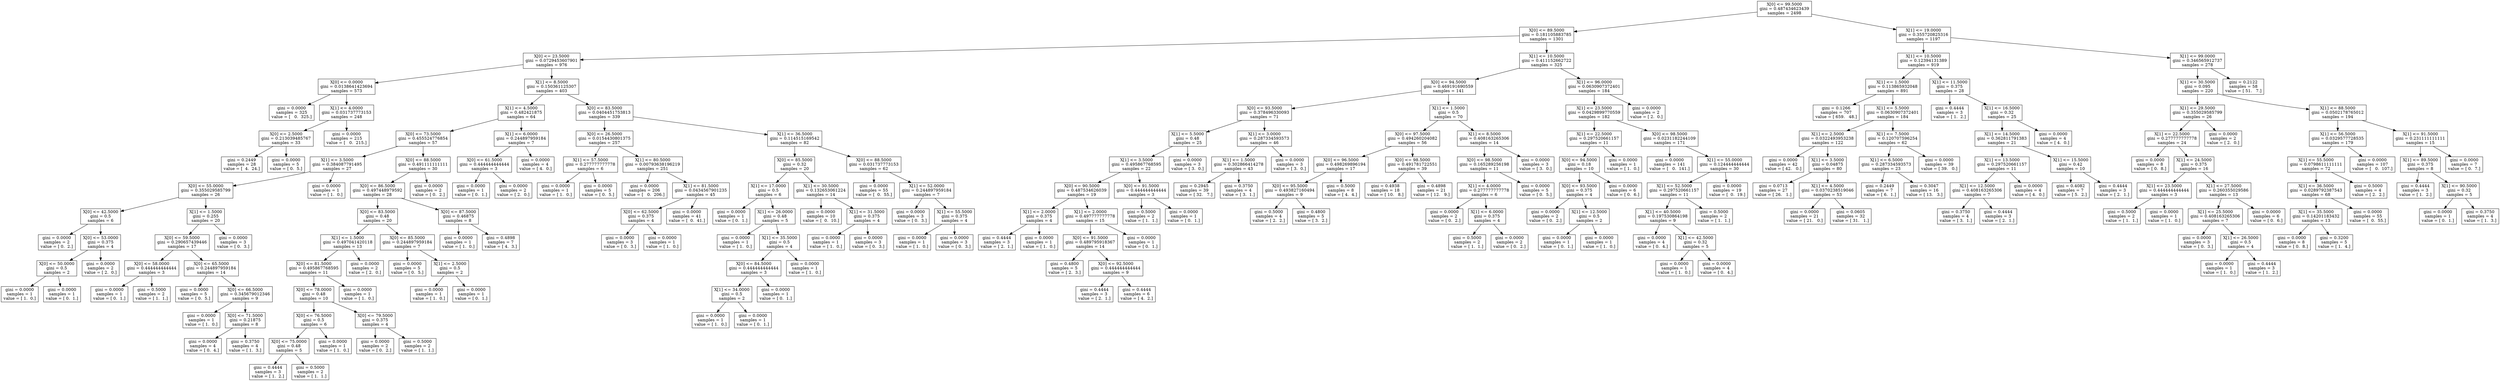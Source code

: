 digraph Tree {
0 [label="X[0] <= 99.5000\ngini = 0.487434623439\nsamples = 2498", shape="box"] ;
1 [label="X[0] <= 89.5000\ngini = 0.181105883785\nsamples = 1301", shape="box"] ;
0 -> 1 ;
2 [label="X[0] <= 23.5000\ngini = 0.0729453607901\nsamples = 976", shape="box"] ;
1 -> 2 ;
3 [label="X[0] <= 0.0000\ngini = 0.0138641423694\nsamples = 573", shape="box"] ;
2 -> 3 ;
4 [label="gini = 0.0000\nsamples = 325\nvalue = [   0.  325.]", shape="box"] ;
3 -> 4 ;
5 [label="X[1] <= 4.0000\ngini = 0.031737773153\nsamples = 248", shape="box"] ;
3 -> 5 ;
6 [label="X[0] <= 2.5000\ngini = 0.213039485767\nsamples = 33", shape="box"] ;
5 -> 6 ;
7 [label="gini = 0.2449\nsamples = 28\nvalue = [  4.  24.]", shape="box"] ;
6 -> 7 ;
8 [label="gini = 0.0000\nsamples = 5\nvalue = [ 0.  5.]", shape="box"] ;
6 -> 8 ;
9 [label="gini = 0.0000\nsamples = 215\nvalue = [   0.  215.]", shape="box"] ;
5 -> 9 ;
10 [label="X[1] <= 8.5000\ngini = 0.150361125307\nsamples = 403", shape="box"] ;
2 -> 10 ;
11 [label="X[1] <= 4.5000\ngini = 0.482421875\nsamples = 64", shape="box"] ;
10 -> 11 ;
12 [label="X[0] <= 73.5000\ngini = 0.455524776854\nsamples = 57", shape="box"] ;
11 -> 12 ;
13 [label="X[1] <= 3.5000\ngini = 0.384087791495\nsamples = 27", shape="box"] ;
12 -> 13 ;
14 [label="X[0] <= 55.0000\ngini = 0.355029585799\nsamples = 26", shape="box"] ;
13 -> 14 ;
15 [label="X[0] <= 42.5000\ngini = 0.5\nsamples = 6", shape="box"] ;
14 -> 15 ;
16 [label="gini = 0.0000\nsamples = 2\nvalue = [ 0.  2.]", shape="box"] ;
15 -> 16 ;
17 [label="X[0] <= 53.0000\ngini = 0.375\nsamples = 4", shape="box"] ;
15 -> 17 ;
18 [label="X[0] <= 50.0000\ngini = 0.5\nsamples = 2", shape="box"] ;
17 -> 18 ;
19 [label="gini = 0.0000\nsamples = 1\nvalue = [ 1.  0.]", shape="box"] ;
18 -> 19 ;
20 [label="gini = 0.0000\nsamples = 1\nvalue = [ 0.  1.]", shape="box"] ;
18 -> 20 ;
21 [label="gini = 0.0000\nsamples = 2\nvalue = [ 2.  0.]", shape="box"] ;
17 -> 21 ;
22 [label="X[1] <= 1.5000\ngini = 0.255\nsamples = 20", shape="box"] ;
14 -> 22 ;
23 [label="X[0] <= 59.5000\ngini = 0.290657439446\nsamples = 17", shape="box"] ;
22 -> 23 ;
24 [label="X[0] <= 58.0000\ngini = 0.444444444444\nsamples = 3", shape="box"] ;
23 -> 24 ;
25 [label="gini = 0.0000\nsamples = 1\nvalue = [ 0.  1.]", shape="box"] ;
24 -> 25 ;
26 [label="gini = 0.5000\nsamples = 2\nvalue = [ 1.  1.]", shape="box"] ;
24 -> 26 ;
27 [label="X[0] <= 65.5000\ngini = 0.244897959184\nsamples = 14", shape="box"] ;
23 -> 27 ;
28 [label="gini = 0.0000\nsamples = 5\nvalue = [ 0.  5.]", shape="box"] ;
27 -> 28 ;
29 [label="X[0] <= 66.5000\ngini = 0.345679012346\nsamples = 9", shape="box"] ;
27 -> 29 ;
30 [label="gini = 0.0000\nsamples = 1\nvalue = [ 1.  0.]", shape="box"] ;
29 -> 30 ;
31 [label="X[0] <= 71.5000\ngini = 0.21875\nsamples = 8", shape="box"] ;
29 -> 31 ;
32 [label="gini = 0.0000\nsamples = 4\nvalue = [ 0.  4.]", shape="box"] ;
31 -> 32 ;
33 [label="gini = 0.3750\nsamples = 4\nvalue = [ 1.  3.]", shape="box"] ;
31 -> 33 ;
34 [label="gini = 0.0000\nsamples = 3\nvalue = [ 0.  3.]", shape="box"] ;
22 -> 34 ;
35 [label="gini = 0.0000\nsamples = 1\nvalue = [ 1.  0.]", shape="box"] ;
13 -> 35 ;
36 [label="X[0] <= 88.5000\ngini = 0.491111111111\nsamples = 30", shape="box"] ;
12 -> 36 ;
37 [label="X[0] <= 86.5000\ngini = 0.497448979592\nsamples = 28", shape="box"] ;
36 -> 37 ;
38 [label="X[0] <= 83.5000\ngini = 0.48\nsamples = 20", shape="box"] ;
37 -> 38 ;
39 [label="X[1] <= 1.5000\ngini = 0.497041420118\nsamples = 13", shape="box"] ;
38 -> 39 ;
40 [label="X[0] <= 81.5000\ngini = 0.495867768595\nsamples = 11", shape="box"] ;
39 -> 40 ;
41 [label="X[0] <= 78.0000\ngini = 0.48\nsamples = 10", shape="box"] ;
40 -> 41 ;
42 [label="X[0] <= 76.5000\ngini = 0.5\nsamples = 6", shape="box"] ;
41 -> 42 ;
43 [label="X[0] <= 75.0000\ngini = 0.48\nsamples = 5", shape="box"] ;
42 -> 43 ;
44 [label="gini = 0.4444\nsamples = 3\nvalue = [ 1.  2.]", shape="box"] ;
43 -> 44 ;
45 [label="gini = 0.5000\nsamples = 2\nvalue = [ 1.  1.]", shape="box"] ;
43 -> 45 ;
46 [label="gini = 0.0000\nsamples = 1\nvalue = [ 1.  0.]", shape="box"] ;
42 -> 46 ;
47 [label="X[0] <= 79.5000\ngini = 0.375\nsamples = 4", shape="box"] ;
41 -> 47 ;
48 [label="gini = 0.0000\nsamples = 2\nvalue = [ 0.  2.]", shape="box"] ;
47 -> 48 ;
49 [label="gini = 0.5000\nsamples = 2\nvalue = [ 1.  1.]", shape="box"] ;
47 -> 49 ;
50 [label="gini = 0.0000\nsamples = 1\nvalue = [ 1.  0.]", shape="box"] ;
40 -> 50 ;
51 [label="gini = 0.0000\nsamples = 2\nvalue = [ 2.  0.]", shape="box"] ;
39 -> 51 ;
52 [label="X[0] <= 85.5000\ngini = 0.244897959184\nsamples = 7", shape="box"] ;
38 -> 52 ;
53 [label="gini = 0.0000\nsamples = 5\nvalue = [ 0.  5.]", shape="box"] ;
52 -> 53 ;
54 [label="X[1] <= 2.5000\ngini = 0.5\nsamples = 2", shape="box"] ;
52 -> 54 ;
55 [label="gini = 0.0000\nsamples = 1\nvalue = [ 1.  0.]", shape="box"] ;
54 -> 55 ;
56 [label="gini = 0.0000\nsamples = 1\nvalue = [ 0.  1.]", shape="box"] ;
54 -> 56 ;
57 [label="X[0] <= 87.5000\ngini = 0.46875\nsamples = 8", shape="box"] ;
37 -> 57 ;
58 [label="gini = 0.0000\nsamples = 1\nvalue = [ 1.  0.]", shape="box"] ;
57 -> 58 ;
59 [label="gini = 0.4898\nsamples = 7\nvalue = [ 4.  3.]", shape="box"] ;
57 -> 59 ;
60 [label="gini = 0.0000\nsamples = 2\nvalue = [ 0.  2.]", shape="box"] ;
36 -> 60 ;
61 [label="X[1] <= 6.0000\ngini = 0.244897959184\nsamples = 7", shape="box"] ;
11 -> 61 ;
62 [label="X[0] <= 61.5000\ngini = 0.444444444444\nsamples = 3", shape="box"] ;
61 -> 62 ;
63 [label="gini = 0.0000\nsamples = 1\nvalue = [ 0.  1.]", shape="box"] ;
62 -> 63 ;
64 [label="gini = 0.0000\nsamples = 2\nvalue = [ 2.  0.]", shape="box"] ;
62 -> 64 ;
65 [label="gini = 0.0000\nsamples = 4\nvalue = [ 4.  0.]", shape="box"] ;
61 -> 65 ;
66 [label="X[0] <= 83.5000\ngini = 0.0404451753813\nsamples = 339", shape="box"] ;
10 -> 66 ;
67 [label="X[0] <= 26.5000\ngini = 0.0154430801375\nsamples = 257", shape="box"] ;
66 -> 67 ;
68 [label="X[1] <= 57.5000\ngini = 0.277777777778\nsamples = 6", shape="box"] ;
67 -> 68 ;
69 [label="gini = 0.0000\nsamples = 1\nvalue = [ 1.  0.]", shape="box"] ;
68 -> 69 ;
70 [label="gini = 0.0000\nsamples = 5\nvalue = [ 0.  5.]", shape="box"] ;
68 -> 70 ;
71 [label="X[1] <= 80.5000\ngini = 0.00793638196219\nsamples = 251", shape="box"] ;
67 -> 71 ;
72 [label="gini = 0.0000\nsamples = 206\nvalue = [   0.  206.]", shape="box"] ;
71 -> 72 ;
73 [label="X[1] <= 81.5000\ngini = 0.0434567901235\nsamples = 45", shape="box"] ;
71 -> 73 ;
74 [label="X[0] <= 62.5000\ngini = 0.375\nsamples = 4", shape="box"] ;
73 -> 74 ;
75 [label="gini = 0.0000\nsamples = 3\nvalue = [ 0.  3.]", shape="box"] ;
74 -> 75 ;
76 [label="gini = 0.0000\nsamples = 1\nvalue = [ 1.  0.]", shape="box"] ;
74 -> 76 ;
77 [label="gini = 0.0000\nsamples = 41\nvalue = [  0.  41.]", shape="box"] ;
73 -> 77 ;
78 [label="X[1] <= 36.5000\ngini = 0.114515169542\nsamples = 82", shape="box"] ;
66 -> 78 ;
79 [label="X[0] <= 85.5000\ngini = 0.32\nsamples = 20", shape="box"] ;
78 -> 79 ;
80 [label="X[1] <= 17.0000\ngini = 0.5\nsamples = 6", shape="box"] ;
79 -> 80 ;
81 [label="gini = 0.0000\nsamples = 1\nvalue = [ 0.  1.]", shape="box"] ;
80 -> 81 ;
82 [label="X[1] <= 26.0000\ngini = 0.48\nsamples = 5", shape="box"] ;
80 -> 82 ;
83 [label="gini = 0.0000\nsamples = 1\nvalue = [ 1.  0.]", shape="box"] ;
82 -> 83 ;
84 [label="X[1] <= 35.5000\ngini = 0.5\nsamples = 4", shape="box"] ;
82 -> 84 ;
85 [label="X[0] <= 84.5000\ngini = 0.444444444444\nsamples = 3", shape="box"] ;
84 -> 85 ;
86 [label="X[1] <= 34.0000\ngini = 0.5\nsamples = 2", shape="box"] ;
85 -> 86 ;
87 [label="gini = 0.0000\nsamples = 1\nvalue = [ 1.  0.]", shape="box"] ;
86 -> 87 ;
88 [label="gini = 0.0000\nsamples = 1\nvalue = [ 0.  1.]", shape="box"] ;
86 -> 88 ;
89 [label="gini = 0.0000\nsamples = 1\nvalue = [ 0.  1.]", shape="box"] ;
85 -> 89 ;
90 [label="gini = 0.0000\nsamples = 1\nvalue = [ 1.  0.]", shape="box"] ;
84 -> 90 ;
91 [label="X[1] <= 30.5000\ngini = 0.132653061224\nsamples = 14", shape="box"] ;
79 -> 91 ;
92 [label="gini = 0.0000\nsamples = 10\nvalue = [  0.  10.]", shape="box"] ;
91 -> 92 ;
93 [label="X[1] <= 31.5000\ngini = 0.375\nsamples = 4", shape="box"] ;
91 -> 93 ;
94 [label="gini = 0.0000\nsamples = 1\nvalue = [ 1.  0.]", shape="box"] ;
93 -> 94 ;
95 [label="gini = 0.0000\nsamples = 3\nvalue = [ 0.  3.]", shape="box"] ;
93 -> 95 ;
96 [label="X[0] <= 88.5000\ngini = 0.031737773153\nsamples = 62", shape="box"] ;
78 -> 96 ;
97 [label="gini = 0.0000\nsamples = 55\nvalue = [  0.  55.]", shape="box"] ;
96 -> 97 ;
98 [label="X[1] <= 52.0000\ngini = 0.244897959184\nsamples = 7", shape="box"] ;
96 -> 98 ;
99 [label="gini = 0.0000\nsamples = 3\nvalue = [ 0.  3.]", shape="box"] ;
98 -> 99 ;
100 [label="X[1] <= 55.5000\ngini = 0.375\nsamples = 4", shape="box"] ;
98 -> 100 ;
101 [label="gini = 0.0000\nsamples = 1\nvalue = [ 1.  0.]", shape="box"] ;
100 -> 101 ;
102 [label="gini = 0.0000\nsamples = 3\nvalue = [ 0.  3.]", shape="box"] ;
100 -> 102 ;
103 [label="X[1] <= 10.5000\ngini = 0.411152662722\nsamples = 325", shape="box"] ;
1 -> 103 ;
104 [label="X[0] <= 94.5000\ngini = 0.469191690559\nsamples = 141", shape="box"] ;
103 -> 104 ;
105 [label="X[0] <= 93.5000\ngini = 0.378496330093\nsamples = 71", shape="box"] ;
104 -> 105 ;
106 [label="X[1] <= 5.5000\ngini = 0.48\nsamples = 25", shape="box"] ;
105 -> 106 ;
107 [label="X[1] <= 3.5000\ngini = 0.495867768595\nsamples = 22", shape="box"] ;
106 -> 107 ;
108 [label="X[0] <= 90.5000\ngini = 0.487534626039\nsamples = 19", shape="box"] ;
107 -> 108 ;
109 [label="X[1] <= 2.0000\ngini = 0.375\nsamples = 4", shape="box"] ;
108 -> 109 ;
110 [label="gini = 0.4444\nsamples = 3\nvalue = [ 2.  1.]", shape="box"] ;
109 -> 110 ;
111 [label="gini = 0.0000\nsamples = 1\nvalue = [ 1.  0.]", shape="box"] ;
109 -> 111 ;
112 [label="X[1] <= 2.0000\ngini = 0.497777777778\nsamples = 15", shape="box"] ;
108 -> 112 ;
113 [label="X[0] <= 91.5000\ngini = 0.489795918367\nsamples = 14", shape="box"] ;
112 -> 113 ;
114 [label="gini = 0.4800\nsamples = 5\nvalue = [ 2.  3.]", shape="box"] ;
113 -> 114 ;
115 [label="X[0] <= 92.5000\ngini = 0.444444444444\nsamples = 9", shape="box"] ;
113 -> 115 ;
116 [label="gini = 0.4444\nsamples = 3\nvalue = [ 2.  1.]", shape="box"] ;
115 -> 116 ;
117 [label="gini = 0.4444\nsamples = 6\nvalue = [ 4.  2.]", shape="box"] ;
115 -> 117 ;
118 [label="gini = 0.0000\nsamples = 1\nvalue = [ 0.  1.]", shape="box"] ;
112 -> 118 ;
119 [label="X[0] <= 91.5000\ngini = 0.444444444444\nsamples = 3", shape="box"] ;
107 -> 119 ;
120 [label="gini = 0.5000\nsamples = 2\nvalue = [ 1.  1.]", shape="box"] ;
119 -> 120 ;
121 [label="gini = 0.0000\nsamples = 1\nvalue = [ 0.  1.]", shape="box"] ;
119 -> 121 ;
122 [label="gini = 0.0000\nsamples = 3\nvalue = [ 3.  0.]", shape="box"] ;
106 -> 122 ;
123 [label="X[1] <= 3.0000\ngini = 0.287334593573\nsamples = 46", shape="box"] ;
105 -> 123 ;
124 [label="X[1] <= 1.5000\ngini = 0.302866414278\nsamples = 43", shape="box"] ;
123 -> 124 ;
125 [label="gini = 0.2945\nsamples = 39\nvalue = [ 32.   7.]", shape="box"] ;
124 -> 125 ;
126 [label="gini = 0.3750\nsamples = 4\nvalue = [ 3.  1.]", shape="box"] ;
124 -> 126 ;
127 [label="gini = 0.0000\nsamples = 3\nvalue = [ 3.  0.]", shape="box"] ;
123 -> 127 ;
128 [label="X[1] <= 1.5000\ngini = 0.5\nsamples = 70", shape="box"] ;
104 -> 128 ;
129 [label="X[0] <= 97.5000\ngini = 0.494260204082\nsamples = 56", shape="box"] ;
128 -> 129 ;
130 [label="X[0] <= 96.5000\ngini = 0.498269896194\nsamples = 17", shape="box"] ;
129 -> 130 ;
131 [label="X[0] <= 95.5000\ngini = 0.493827160494\nsamples = 9", shape="box"] ;
130 -> 131 ;
132 [label="gini = 0.5000\nsamples = 4\nvalue = [ 2.  2.]", shape="box"] ;
131 -> 132 ;
133 [label="gini = 0.4800\nsamples = 5\nvalue = [ 3.  2.]", shape="box"] ;
131 -> 133 ;
134 [label="gini = 0.5000\nsamples = 8\nvalue = [ 4.  4.]", shape="box"] ;
130 -> 134 ;
135 [label="X[0] <= 98.5000\ngini = 0.491781722551\nsamples = 39", shape="box"] ;
129 -> 135 ;
136 [label="gini = 0.4938\nsamples = 18\nvalue = [ 10.   8.]", shape="box"] ;
135 -> 136 ;
137 [label="gini = 0.4898\nsamples = 21\nvalue = [ 12.   9.]", shape="box"] ;
135 -> 137 ;
138 [label="X[1] <= 8.5000\ngini = 0.408163265306\nsamples = 14", shape="box"] ;
128 -> 138 ;
139 [label="X[0] <= 98.5000\ngini = 0.165289256198\nsamples = 11", shape="box"] ;
138 -> 139 ;
140 [label="X[1] <= 4.0000\ngini = 0.277777777778\nsamples = 6", shape="box"] ;
139 -> 140 ;
141 [label="gini = 0.0000\nsamples = 2\nvalue = [ 0.  2.]", shape="box"] ;
140 -> 141 ;
142 [label="X[1] <= 6.0000\ngini = 0.375\nsamples = 4", shape="box"] ;
140 -> 142 ;
143 [label="gini = 0.5000\nsamples = 2\nvalue = [ 1.  1.]", shape="box"] ;
142 -> 143 ;
144 [label="gini = 0.0000\nsamples = 2\nvalue = [ 0.  2.]", shape="box"] ;
142 -> 144 ;
145 [label="gini = 0.0000\nsamples = 5\nvalue = [ 0.  5.]", shape="box"] ;
139 -> 145 ;
146 [label="gini = 0.0000\nsamples = 3\nvalue = [ 3.  0.]", shape="box"] ;
138 -> 146 ;
147 [label="X[1] <= 96.0000\ngini = 0.0630907372401\nsamples = 184", shape="box"] ;
103 -> 147 ;
148 [label="X[1] <= 23.5000\ngini = 0.0429899770559\nsamples = 182", shape="box"] ;
147 -> 148 ;
149 [label="X[1] <= 22.5000\ngini = 0.297520661157\nsamples = 11", shape="box"] ;
148 -> 149 ;
150 [label="X[0] <= 94.5000\ngini = 0.18\nsamples = 10", shape="box"] ;
149 -> 150 ;
151 [label="X[0] <= 93.5000\ngini = 0.375\nsamples = 4", shape="box"] ;
150 -> 151 ;
152 [label="gini = 0.0000\nsamples = 2\nvalue = [ 0.  2.]", shape="box"] ;
151 -> 152 ;
153 [label="X[1] <= 12.5000\ngini = 0.5\nsamples = 2", shape="box"] ;
151 -> 153 ;
154 [label="gini = 0.0000\nsamples = 1\nvalue = [ 0.  1.]", shape="box"] ;
153 -> 154 ;
155 [label="gini = 0.0000\nsamples = 1\nvalue = [ 1.  0.]", shape="box"] ;
153 -> 155 ;
156 [label="gini = 0.0000\nsamples = 6\nvalue = [ 0.  6.]", shape="box"] ;
150 -> 156 ;
157 [label="gini = 0.0000\nsamples = 1\nvalue = [ 1.  0.]", shape="box"] ;
149 -> 157 ;
158 [label="X[0] <= 98.5000\ngini = 0.0231182244109\nsamples = 171", shape="box"] ;
148 -> 158 ;
159 [label="gini = 0.0000\nsamples = 141\nvalue = [   0.  141.]", shape="box"] ;
158 -> 159 ;
160 [label="X[1] <= 55.0000\ngini = 0.124444444444\nsamples = 30", shape="box"] ;
158 -> 160 ;
161 [label="X[1] <= 52.5000\ngini = 0.297520661157\nsamples = 11", shape="box"] ;
160 -> 161 ;
162 [label="X[1] <= 40.5000\ngini = 0.197530864198\nsamples = 9", shape="box"] ;
161 -> 162 ;
163 [label="gini = 0.0000\nsamples = 4\nvalue = [ 0.  4.]", shape="box"] ;
162 -> 163 ;
164 [label="X[1] <= 42.5000\ngini = 0.32\nsamples = 5", shape="box"] ;
162 -> 164 ;
165 [label="gini = 0.0000\nsamples = 1\nvalue = [ 1.  0.]", shape="box"] ;
164 -> 165 ;
166 [label="gini = 0.0000\nsamples = 4\nvalue = [ 0.  4.]", shape="box"] ;
164 -> 166 ;
167 [label="gini = 0.5000\nsamples = 2\nvalue = [ 1.  1.]", shape="box"] ;
161 -> 167 ;
168 [label="gini = 0.0000\nsamples = 19\nvalue = [  0.  19.]", shape="box"] ;
160 -> 168 ;
169 [label="gini = 0.0000\nsamples = 2\nvalue = [ 2.  0.]", shape="box"] ;
147 -> 169 ;
170 [label="X[1] <= 19.0000\ngini = 0.355720825316\nsamples = 1197", shape="box"] ;
0 -> 170 ;
171 [label="X[1] <= 10.5000\ngini = 0.12394131389\nsamples = 919", shape="box"] ;
170 -> 171 ;
172 [label="X[1] <= 1.5000\ngini = 0.113865932048\nsamples = 891", shape="box"] ;
171 -> 172 ;
173 [label="gini = 0.1266\nsamples = 707\nvalue = [ 659.   48.]", shape="box"] ;
172 -> 173 ;
174 [label="X[1] <= 5.5000\ngini = 0.0630907372401\nsamples = 184", shape="box"] ;
172 -> 174 ;
175 [label="X[1] <= 2.5000\ngini = 0.0322493953238\nsamples = 122", shape="box"] ;
174 -> 175 ;
176 [label="gini = 0.0000\nsamples = 42\nvalue = [ 42.   0.]", shape="box"] ;
175 -> 176 ;
177 [label="X[1] <= 3.5000\ngini = 0.04875\nsamples = 80", shape="box"] ;
175 -> 177 ;
178 [label="gini = 0.0713\nsamples = 27\nvalue = [ 26.   1.]", shape="box"] ;
177 -> 178 ;
179 [label="X[1] <= 4.5000\ngini = 0.0370238519046\nsamples = 53", shape="box"] ;
177 -> 179 ;
180 [label="gini = 0.0000\nsamples = 21\nvalue = [ 21.   0.]", shape="box"] ;
179 -> 180 ;
181 [label="gini = 0.0605\nsamples = 32\nvalue = [ 31.   1.]", shape="box"] ;
179 -> 181 ;
182 [label="X[1] <= 7.5000\ngini = 0.120707596254\nsamples = 62", shape="box"] ;
174 -> 182 ;
183 [label="X[1] <= 6.5000\ngini = 0.287334593573\nsamples = 23", shape="box"] ;
182 -> 183 ;
184 [label="gini = 0.2449\nsamples = 7\nvalue = [ 6.  1.]", shape="box"] ;
183 -> 184 ;
185 [label="gini = 0.3047\nsamples = 16\nvalue = [ 13.   3.]", shape="box"] ;
183 -> 185 ;
186 [label="gini = 0.0000\nsamples = 39\nvalue = [ 39.   0.]", shape="box"] ;
182 -> 186 ;
187 [label="X[1] <= 11.5000\ngini = 0.375\nsamples = 28", shape="box"] ;
171 -> 187 ;
188 [label="gini = 0.4444\nsamples = 3\nvalue = [ 1.  2.]", shape="box"] ;
187 -> 188 ;
189 [label="X[1] <= 16.5000\ngini = 0.32\nsamples = 25", shape="box"] ;
187 -> 189 ;
190 [label="X[1] <= 14.5000\ngini = 0.362811791383\nsamples = 21", shape="box"] ;
189 -> 190 ;
191 [label="X[1] <= 13.5000\ngini = 0.297520661157\nsamples = 11", shape="box"] ;
190 -> 191 ;
192 [label="X[1] <= 12.5000\ngini = 0.408163265306\nsamples = 7", shape="box"] ;
191 -> 192 ;
193 [label="gini = 0.3750\nsamples = 4\nvalue = [ 3.  1.]", shape="box"] ;
192 -> 193 ;
194 [label="gini = 0.4444\nsamples = 3\nvalue = [ 2.  1.]", shape="box"] ;
192 -> 194 ;
195 [label="gini = 0.0000\nsamples = 4\nvalue = [ 4.  0.]", shape="box"] ;
191 -> 195 ;
196 [label="X[1] <= 15.5000\ngini = 0.42\nsamples = 10", shape="box"] ;
190 -> 196 ;
197 [label="gini = 0.4082\nsamples = 7\nvalue = [ 5.  2.]", shape="box"] ;
196 -> 197 ;
198 [label="gini = 0.4444\nsamples = 3\nvalue = [ 2.  1.]", shape="box"] ;
196 -> 198 ;
199 [label="gini = 0.0000\nsamples = 4\nvalue = [ 4.  0.]", shape="box"] ;
189 -> 199 ;
200 [label="X[1] <= 99.0000\ngini = 0.346565912737\nsamples = 278", shape="box"] ;
170 -> 200 ;
201 [label="X[1] <= 30.5000\ngini = 0.095\nsamples = 220", shape="box"] ;
200 -> 201 ;
202 [label="X[1] <= 29.5000\ngini = 0.355029585799\nsamples = 26", shape="box"] ;
201 -> 202 ;
203 [label="X[1] <= 22.5000\ngini = 0.277777777778\nsamples = 24", shape="box"] ;
202 -> 203 ;
204 [label="gini = 0.0000\nsamples = 8\nvalue = [ 0.  8.]", shape="box"] ;
203 -> 204 ;
205 [label="X[1] <= 24.5000\ngini = 0.375\nsamples = 16", shape="box"] ;
203 -> 205 ;
206 [label="X[1] <= 23.5000\ngini = 0.444444444444\nsamples = 3", shape="box"] ;
205 -> 206 ;
207 [label="gini = 0.5000\nsamples = 2\nvalue = [ 1.  1.]", shape="box"] ;
206 -> 207 ;
208 [label="gini = 0.0000\nsamples = 1\nvalue = [ 1.  0.]", shape="box"] ;
206 -> 208 ;
209 [label="X[1] <= 27.5000\ngini = 0.260355029586\nsamples = 13", shape="box"] ;
205 -> 209 ;
210 [label="X[1] <= 25.5000\ngini = 0.408163265306\nsamples = 7", shape="box"] ;
209 -> 210 ;
211 [label="gini = 0.0000\nsamples = 3\nvalue = [ 0.  3.]", shape="box"] ;
210 -> 211 ;
212 [label="X[1] <= 26.5000\ngini = 0.5\nsamples = 4", shape="box"] ;
210 -> 212 ;
213 [label="gini = 0.0000\nsamples = 1\nvalue = [ 1.  0.]", shape="box"] ;
212 -> 213 ;
214 [label="gini = 0.4444\nsamples = 3\nvalue = [ 1.  2.]", shape="box"] ;
212 -> 214 ;
215 [label="gini = 0.0000\nsamples = 6\nvalue = [ 0.  6.]", shape="box"] ;
209 -> 215 ;
216 [label="gini = 0.0000\nsamples = 2\nvalue = [ 2.  0.]", shape="box"] ;
202 -> 216 ;
217 [label="X[1] <= 88.5000\ngini = 0.0502178765012\nsamples = 194", shape="box"] ;
201 -> 217 ;
218 [label="X[1] <= 56.5000\ngini = 0.0329577728535\nsamples = 179", shape="box"] ;
217 -> 218 ;
219 [label="X[1] <= 55.5000\ngini = 0.0798611111111\nsamples = 72", shape="box"] ;
218 -> 219 ;
220 [label="X[1] <= 36.5000\ngini = 0.0289792387543\nsamples = 68", shape="box"] ;
219 -> 220 ;
221 [label="X[1] <= 35.5000\ngini = 0.14201183432\nsamples = 13", shape="box"] ;
220 -> 221 ;
222 [label="gini = 0.0000\nsamples = 8\nvalue = [ 0.  8.]", shape="box"] ;
221 -> 222 ;
223 [label="gini = 0.3200\nsamples = 5\nvalue = [ 1.  4.]", shape="box"] ;
221 -> 223 ;
224 [label="gini = 0.0000\nsamples = 55\nvalue = [  0.  55.]", shape="box"] ;
220 -> 224 ;
225 [label="gini = 0.5000\nsamples = 4\nvalue = [ 2.  2.]", shape="box"] ;
219 -> 225 ;
226 [label="gini = 0.0000\nsamples = 107\nvalue = [   0.  107.]", shape="box"] ;
218 -> 226 ;
227 [label="X[1] <= 91.5000\ngini = 0.231111111111\nsamples = 15", shape="box"] ;
217 -> 227 ;
228 [label="X[1] <= 89.5000\ngini = 0.375\nsamples = 8", shape="box"] ;
227 -> 228 ;
229 [label="gini = 0.4444\nsamples = 3\nvalue = [ 1.  2.]", shape="box"] ;
228 -> 229 ;
230 [label="X[1] <= 90.5000\ngini = 0.32\nsamples = 5", shape="box"] ;
228 -> 230 ;
231 [label="gini = 0.0000\nsamples = 1\nvalue = [ 0.  1.]", shape="box"] ;
230 -> 231 ;
232 [label="gini = 0.3750\nsamples = 4\nvalue = [ 1.  3.]", shape="box"] ;
230 -> 232 ;
233 [label="gini = 0.0000\nsamples = 7\nvalue = [ 0.  7.]", shape="box"] ;
227 -> 233 ;
234 [label="gini = 0.2122\nsamples = 58\nvalue = [ 51.   7.]", shape="box"] ;
200 -> 234 ;
}